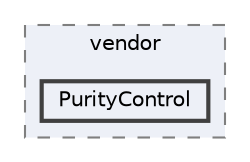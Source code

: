 digraph "dev.sharpishly.com/website/vendor/PurityControl"
{
 // LATEX_PDF_SIZE
  bgcolor="transparent";
  edge [fontname=Helvetica,fontsize=10,labelfontname=Helvetica,labelfontsize=10];
  node [fontname=Helvetica,fontsize=10,shape=box,height=0.2,width=0.4];
  compound=true
  subgraph clusterdir_6031a4b2d1cb1e9d66cf451e65c1ec22 {
    graph [ bgcolor="#edf0f7", pencolor="grey50", label="vendor", fontname=Helvetica,fontsize=10 style="filled,dashed", URL="dir_6031a4b2d1cb1e9d66cf451e65c1ec22.html",tooltip=""]
  dir_e212a3ad48dade0b7ba760dbb0f8263f [label="PurityControl", fillcolor="#edf0f7", color="grey25", style="filled,bold", URL="dir_e212a3ad48dade0b7ba760dbb0f8263f.html",tooltip=""];
  }
}
